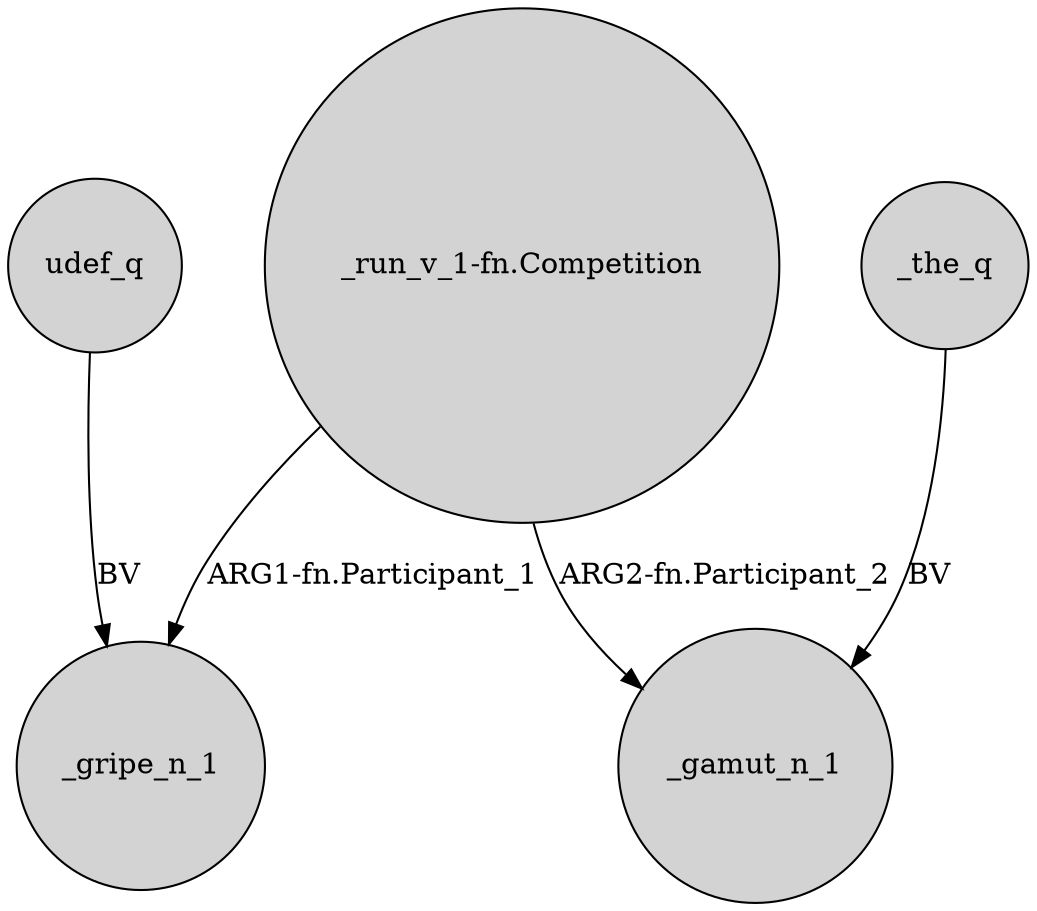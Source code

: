 digraph {
	node [shape=circle style=filled]
	"_run_v_1-fn.Competition" -> _gripe_n_1 [label="ARG1-fn.Participant_1"]
	udef_q -> _gripe_n_1 [label=BV]
	_the_q -> _gamut_n_1 [label=BV]
	"_run_v_1-fn.Competition" -> _gamut_n_1 [label="ARG2-fn.Participant_2"]
}
